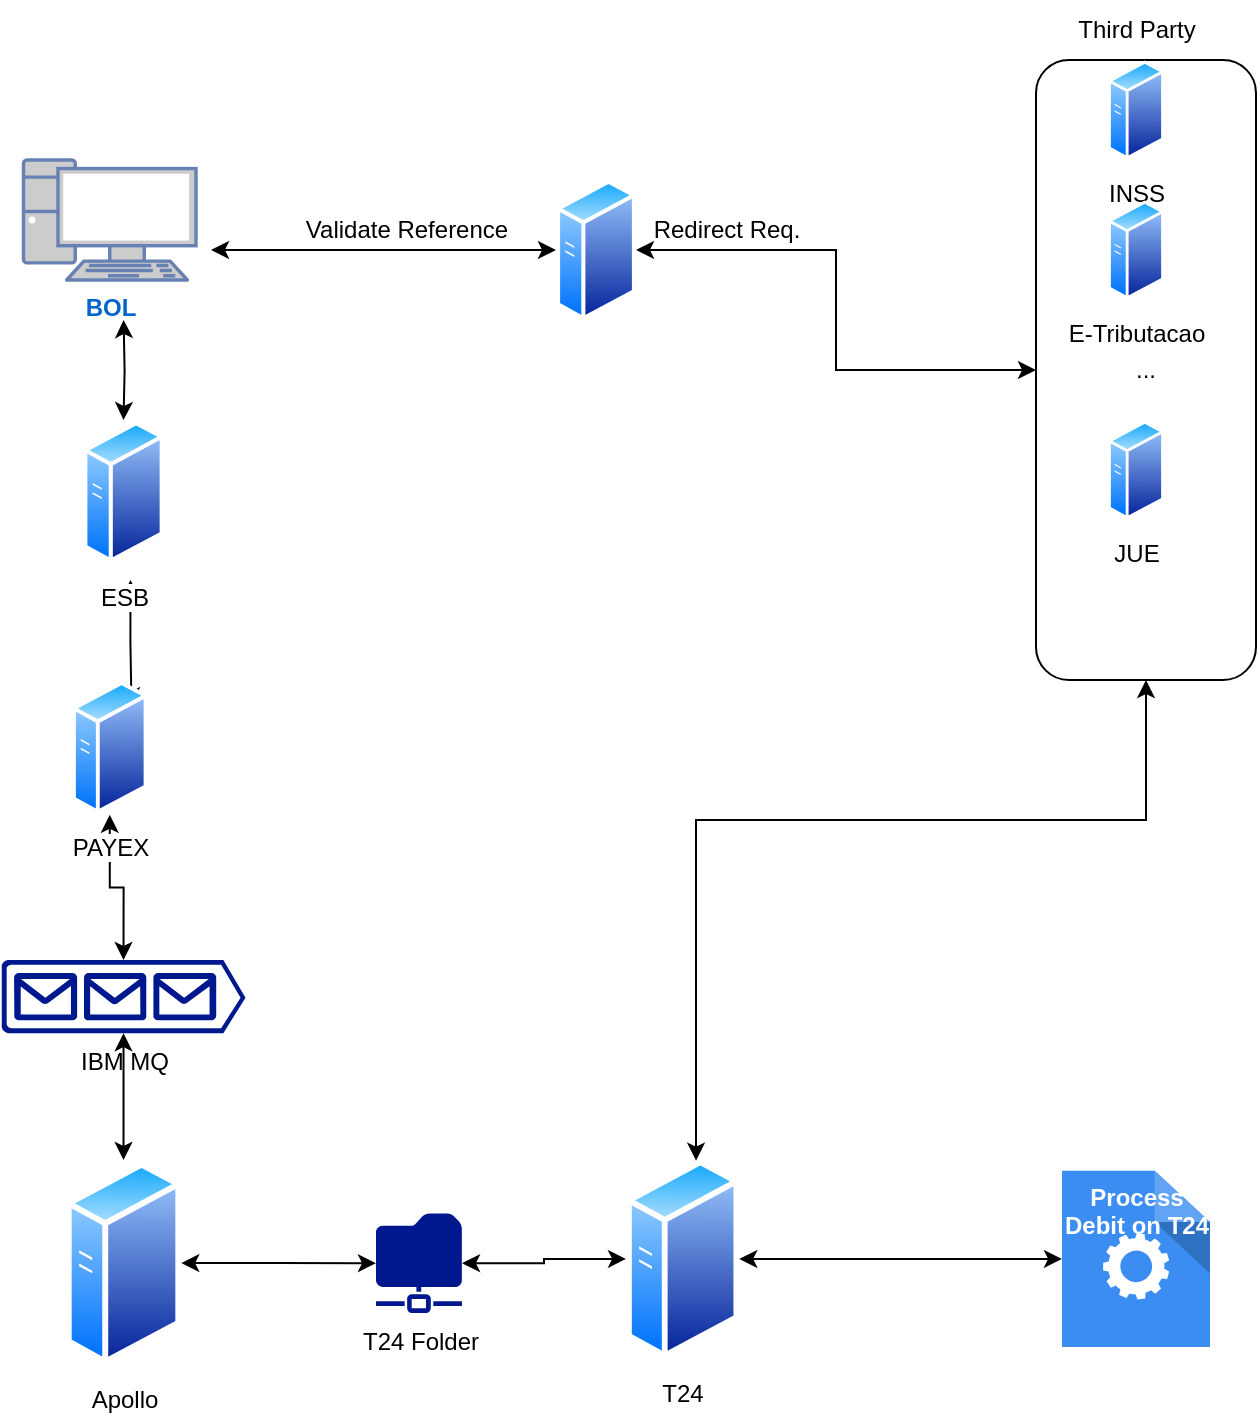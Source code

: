 <mxfile version="20.8.20" type="github">
  <diagram name="Page-1" id="_bZPbaJvds2nwed7FF_N">
    <mxGraphModel dx="780" dy="454" grid="1" gridSize="10" guides="1" tooltips="1" connect="1" arrows="1" fold="1" page="1" pageScale="1" pageWidth="850" pageHeight="1100" math="0" shadow="0">
      <root>
        <mxCell id="0" />
        <mxCell id="1" parent="0" />
        <mxCell id="89XUOfNxnymho5QkixXb-4" value="..." style="rounded=1;whiteSpace=wrap;html=1;" vertex="1" parent="1">
          <mxGeometry x="580" y="30" width="110" height="310" as="geometry" />
        </mxCell>
        <mxCell id="89XUOfNxnymho5QkixXb-17" style="edgeStyle=orthogonalEdgeStyle;rounded=0;orthogonalLoop=1;jettySize=auto;html=1;entryX=0.5;entryY=0;entryDx=0;entryDy=0;startArrow=classic;startFill=1;" edge="1" parent="1" target="89XUOfNxnymho5QkixXb-14">
          <mxGeometry relative="1" as="geometry">
            <mxPoint x="123.8" y="160" as="sourcePoint" />
          </mxGeometry>
        </mxCell>
        <mxCell id="89XUOfNxnymho5QkixXb-6" style="edgeStyle=orthogonalEdgeStyle;rounded=0;orthogonalLoop=1;jettySize=auto;html=1;startArrow=classic;startFill=1;" edge="1" parent="1" source="89XUOfNxnymho5QkixXb-2" target="89XUOfNxnymho5QkixXb-4">
          <mxGeometry relative="1" as="geometry" />
        </mxCell>
        <mxCell id="89XUOfNxnymho5QkixXb-2" value="" style="aspect=fixed;perimeter=ellipsePerimeter;html=1;align=center;shadow=0;dashed=0;spacingTop=3;image;image=img/lib/active_directory/generic_server.svg;" vertex="1" parent="1">
          <mxGeometry x="340" y="89.28" width="40" height="71.43" as="geometry" />
        </mxCell>
        <mxCell id="89XUOfNxnymho5QkixXb-5" value="Third Party" style="text;html=1;align=center;verticalAlign=middle;resizable=0;points=[];autosize=1;strokeColor=none;fillColor=none;" vertex="1" parent="1">
          <mxGeometry x="590" width="80" height="30" as="geometry" />
        </mxCell>
        <mxCell id="89XUOfNxnymho5QkixXb-7" value="INSS" style="aspect=fixed;perimeter=ellipsePerimeter;html=1;align=center;shadow=0;dashed=0;spacingTop=3;image;image=img/lib/active_directory/generic_server.svg;" vertex="1" parent="1">
          <mxGeometry x="616" y="30" width="28.0" height="50" as="geometry" />
        </mxCell>
        <mxCell id="89XUOfNxnymho5QkixXb-8" value="E-Tributacao" style="aspect=fixed;perimeter=ellipsePerimeter;html=1;align=center;shadow=0;dashed=0;spacingTop=3;image;image=img/lib/active_directory/generic_server.svg;" vertex="1" parent="1">
          <mxGeometry x="616" y="100" width="28.0" height="50" as="geometry" />
        </mxCell>
        <mxCell id="89XUOfNxnymho5QkixXb-10" value="JUE" style="aspect=fixed;perimeter=ellipsePerimeter;html=1;align=center;shadow=0;dashed=0;spacingTop=3;image;image=img/lib/active_directory/generic_server.svg;" vertex="1" parent="1">
          <mxGeometry x="616" y="210" width="28.0" height="50" as="geometry" />
        </mxCell>
        <mxCell id="89XUOfNxnymho5QkixXb-11" value="Validate Reference" style="text;html=1;align=center;verticalAlign=middle;resizable=0;points=[];autosize=1;strokeColor=none;fillColor=none;" vertex="1" parent="1">
          <mxGeometry x="205" y="100" width="120" height="30" as="geometry" />
        </mxCell>
        <mxCell id="89XUOfNxnymho5QkixXb-12" value="Redirect Req." style="text;html=1;align=center;verticalAlign=middle;resizable=0;points=[];autosize=1;strokeColor=none;fillColor=none;" vertex="1" parent="1">
          <mxGeometry x="375" y="100" width="100" height="30" as="geometry" />
        </mxCell>
        <mxCell id="89XUOfNxnymho5QkixXb-13" value="" style="endArrow=classic;startArrow=classic;html=1;rounded=0;entryX=0;entryY=0.5;entryDx=0;entryDy=0;" edge="1" parent="1" target="89XUOfNxnymho5QkixXb-2">
          <mxGeometry width="50" height="50" relative="1" as="geometry">
            <mxPoint x="167.5" y="124.999" as="sourcePoint" />
            <mxPoint x="280" y="110.71" as="targetPoint" />
          </mxGeometry>
        </mxCell>
        <mxCell id="89XUOfNxnymho5QkixXb-18" style="edgeStyle=orthogonalEdgeStyle;rounded=0;orthogonalLoop=1;jettySize=auto;html=1;exitX=0.25;exitY=1;exitDx=0;exitDy=0;startArrow=classic;startFill=1;" edge="1" parent="1">
          <mxGeometry relative="1" as="geometry">
            <mxPoint x="127.239" y="290.001" as="sourcePoint" />
            <mxPoint x="127.75" y="352.64" as="targetPoint" />
            <Array as="points">
              <mxPoint x="127" y="321" />
            </Array>
          </mxGeometry>
        </mxCell>
        <mxCell id="89XUOfNxnymho5QkixXb-14" value="ESB" style="aspect=fixed;perimeter=ellipsePerimeter;html=1;align=center;shadow=0;dashed=0;spacingTop=3;image;image=img/lib/active_directory/generic_server.svg;" vertex="1" parent="1">
          <mxGeometry x="103.63" y="210" width="40.25" height="71.88" as="geometry" />
        </mxCell>
        <mxCell id="89XUOfNxnymho5QkixXb-21" style="edgeStyle=orthogonalEdgeStyle;rounded=0;orthogonalLoop=1;jettySize=auto;html=1;entryX=0.5;entryY=0;entryDx=0;entryDy=0;entryPerimeter=0;startArrow=classic;startFill=1;" edge="1" parent="1" source="89XUOfNxnymho5QkixXb-15" target="89XUOfNxnymho5QkixXb-20">
          <mxGeometry relative="1" as="geometry" />
        </mxCell>
        <mxCell id="89XUOfNxnymho5QkixXb-15" value="PAYEX" style="aspect=fixed;perimeter=ellipsePerimeter;html=1;align=center;shadow=0;dashed=0;spacingTop=3;image;image=img/lib/active_directory/generic_server.svg;" vertex="1" parent="1">
          <mxGeometry x="98" y="340" width="37.75" height="67.41" as="geometry" />
        </mxCell>
        <mxCell id="89XUOfNxnymho5QkixXb-24" style="edgeStyle=orthogonalEdgeStyle;rounded=0;orthogonalLoop=1;jettySize=auto;html=1;startArrow=classic;startFill=1;" edge="1" parent="1" source="89XUOfNxnymho5QkixXb-20" target="89XUOfNxnymho5QkixXb-22">
          <mxGeometry relative="1" as="geometry" />
        </mxCell>
        <mxCell id="89XUOfNxnymho5QkixXb-20" value="IBM MQ" style="sketch=0;aspect=fixed;pointerEvents=1;shadow=0;dashed=0;html=1;strokeColor=none;labelPosition=center;verticalLabelPosition=bottom;verticalAlign=top;align=center;fillColor=#00188D;shape=mxgraph.azure.queue_generic" vertex="1" parent="1">
          <mxGeometry x="62.75" y="480" width="122" height="36.6" as="geometry" />
        </mxCell>
        <mxCell id="89XUOfNxnymho5QkixXb-26" style="edgeStyle=orthogonalEdgeStyle;rounded=0;orthogonalLoop=1;jettySize=auto;html=1;startArrow=classic;startFill=1;" edge="1" parent="1" source="89XUOfNxnymho5QkixXb-22" target="89XUOfNxnymho5QkixXb-25">
          <mxGeometry relative="1" as="geometry" />
        </mxCell>
        <mxCell id="89XUOfNxnymho5QkixXb-22" value="Apollo" style="aspect=fixed;perimeter=ellipsePerimeter;html=1;align=center;shadow=0;dashed=0;spacingTop=3;image;image=img/lib/active_directory/generic_server.svg;" vertex="1" parent="1">
          <mxGeometry x="94.88" y="580" width="57.75" height="103.12" as="geometry" />
        </mxCell>
        <mxCell id="89XUOfNxnymho5QkixXb-28" value="" style="edgeStyle=orthogonalEdgeStyle;rounded=0;orthogonalLoop=1;jettySize=auto;html=1;startArrow=classic;startFill=1;" edge="1" parent="1" source="89XUOfNxnymho5QkixXb-25" target="89XUOfNxnymho5QkixXb-27">
          <mxGeometry relative="1" as="geometry" />
        </mxCell>
        <mxCell id="89XUOfNxnymho5QkixXb-25" value="T24 Folder&lt;br&gt;" style="sketch=0;aspect=fixed;pointerEvents=1;shadow=0;dashed=0;html=1;strokeColor=none;labelPosition=center;verticalLabelPosition=bottom;verticalAlign=top;align=center;fillColor=#00188D;shape=mxgraph.mscae.enterprise.shared_folder" vertex="1" parent="1">
          <mxGeometry x="250" y="606.56" width="43" height="50" as="geometry" />
        </mxCell>
        <mxCell id="89XUOfNxnymho5QkixXb-31" style="edgeStyle=orthogonalEdgeStyle;rounded=0;orthogonalLoop=1;jettySize=auto;html=1;entryX=0.5;entryY=1;entryDx=0;entryDy=0;fontColor=#FFFFFF;startArrow=classic;startFill=1;" edge="1" parent="1" source="89XUOfNxnymho5QkixXb-27" target="89XUOfNxnymho5QkixXb-4">
          <mxGeometry relative="1" as="geometry">
            <Array as="points">
              <mxPoint x="410" y="410" />
              <mxPoint x="635" y="410" />
            </Array>
          </mxGeometry>
        </mxCell>
        <mxCell id="89XUOfNxnymho5QkixXb-32" style="edgeStyle=orthogonalEdgeStyle;rounded=0;orthogonalLoop=1;jettySize=auto;html=1;fontColor=#FFFFFF;startArrow=classic;startFill=1;" edge="1" parent="1" source="89XUOfNxnymho5QkixXb-27" target="89XUOfNxnymho5QkixXb-30">
          <mxGeometry relative="1" as="geometry" />
        </mxCell>
        <mxCell id="89XUOfNxnymho5QkixXb-27" value="T24" style="aspect=fixed;perimeter=ellipsePerimeter;html=1;align=center;shadow=0;dashed=0;spacingTop=3;image;image=img/lib/active_directory/generic_server.svg;direction=east;" vertex="1" parent="1">
          <mxGeometry x="375" y="578.89" width="56.63" height="101.11" as="geometry" />
        </mxCell>
        <mxCell id="89XUOfNxnymho5QkixXb-30" value="&lt;font color=&quot;#ffffff&quot;&gt;&lt;b&gt;Process&lt;br&gt;Debit on T24&lt;/b&gt;&lt;/font&gt;" style="sketch=0;html=1;aspect=fixed;strokeColor=none;shadow=0;align=center;verticalAlign=top;fillColor=#3B8DF1;shape=mxgraph.gcp2.process" vertex="1" parent="1">
          <mxGeometry x="593" y="585.39" width="74" height="88.1" as="geometry" />
        </mxCell>
        <mxCell id="89XUOfNxnymho5QkixXb-33" value="&lt;b&gt;BOL&lt;/b&gt;" style="fontColor=#0066CC;verticalAlign=top;verticalLabelPosition=bottom;labelPosition=center;align=center;html=1;outlineConnect=0;fillColor=#CCCCCC;strokeColor=#6881B3;gradientColor=none;gradientDirection=north;strokeWidth=2;shape=mxgraph.networks.pc;" vertex="1" parent="1">
          <mxGeometry x="73.75" y="80" width="86.25" height="60" as="geometry" />
        </mxCell>
      </root>
    </mxGraphModel>
  </diagram>
</mxfile>
